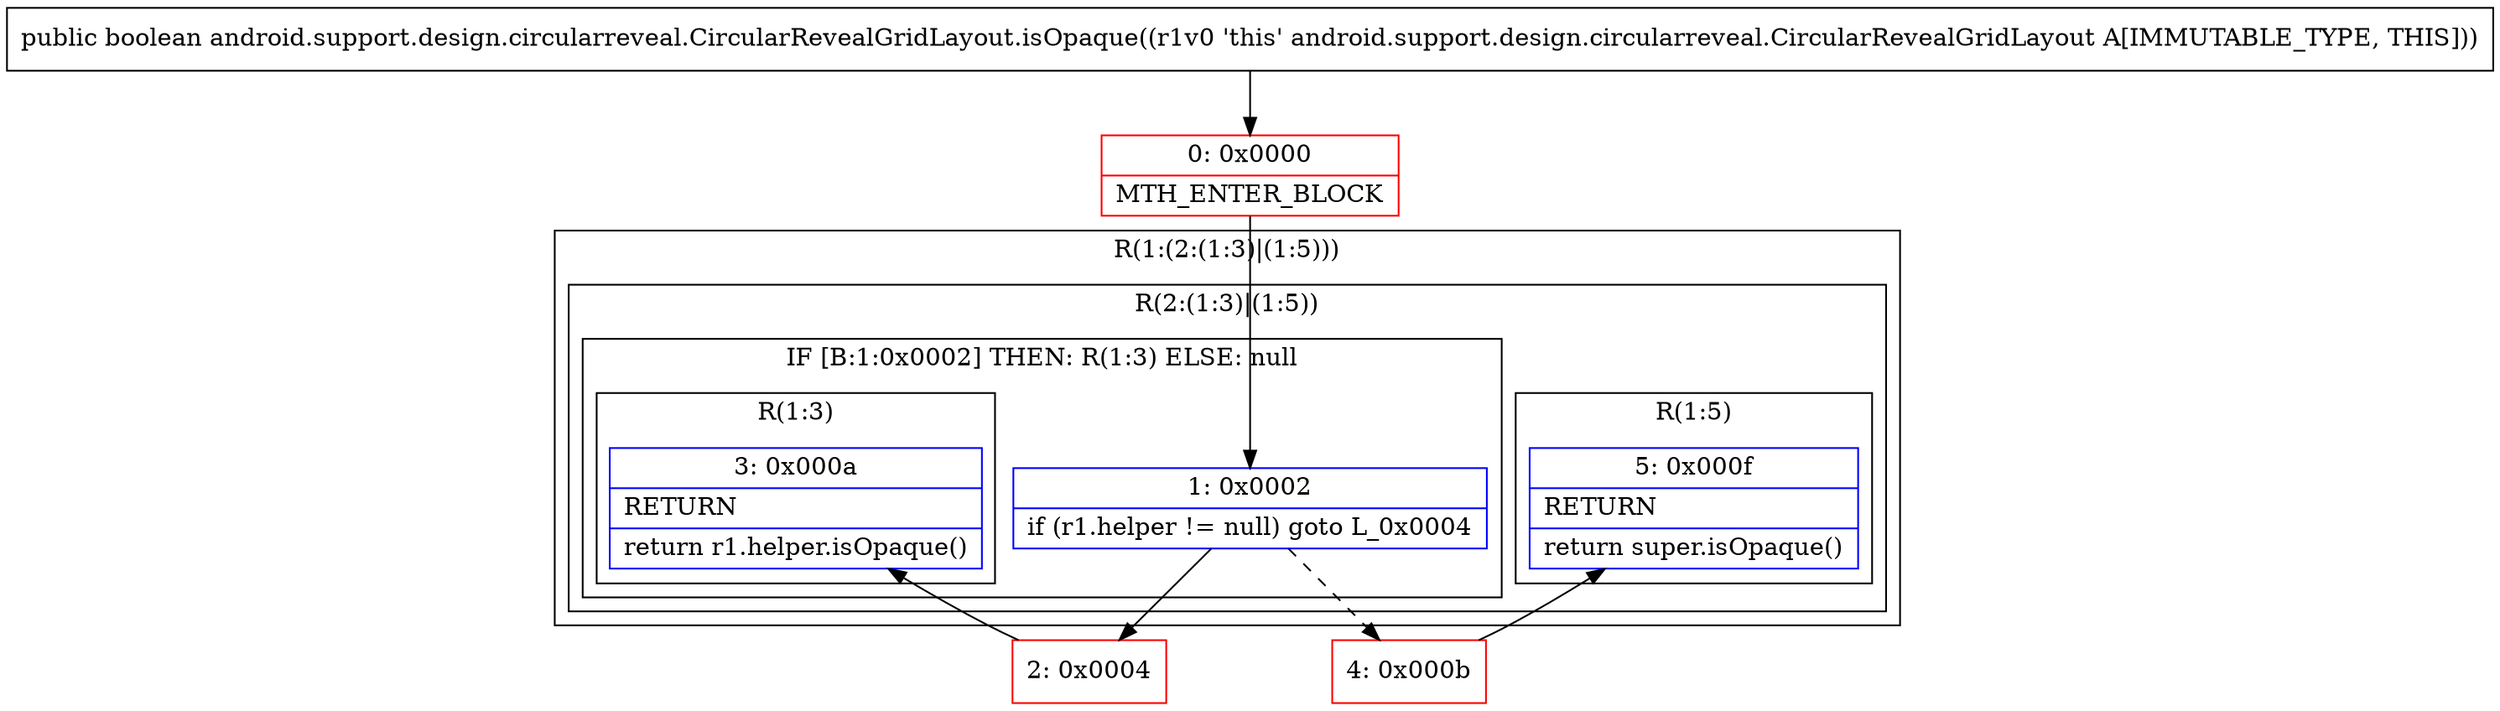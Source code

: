 digraph "CFG forandroid.support.design.circularreveal.CircularRevealGridLayout.isOpaque()Z" {
subgraph cluster_Region_550569394 {
label = "R(1:(2:(1:3)|(1:5)))";
node [shape=record,color=blue];
subgraph cluster_Region_1154182282 {
label = "R(2:(1:3)|(1:5))";
node [shape=record,color=blue];
subgraph cluster_IfRegion_54160852 {
label = "IF [B:1:0x0002] THEN: R(1:3) ELSE: null";
node [shape=record,color=blue];
Node_1 [shape=record,label="{1\:\ 0x0002|if (r1.helper != null) goto L_0x0004\l}"];
subgraph cluster_Region_1564322165 {
label = "R(1:3)";
node [shape=record,color=blue];
Node_3 [shape=record,label="{3\:\ 0x000a|RETURN\l|return r1.helper.isOpaque()\l}"];
}
}
subgraph cluster_Region_1969867765 {
label = "R(1:5)";
node [shape=record,color=blue];
Node_5 [shape=record,label="{5\:\ 0x000f|RETURN\l|return super.isOpaque()\l}"];
}
}
}
Node_0 [shape=record,color=red,label="{0\:\ 0x0000|MTH_ENTER_BLOCK\l}"];
Node_2 [shape=record,color=red,label="{2\:\ 0x0004}"];
Node_4 [shape=record,color=red,label="{4\:\ 0x000b}"];
MethodNode[shape=record,label="{public boolean android.support.design.circularreveal.CircularRevealGridLayout.isOpaque((r1v0 'this' android.support.design.circularreveal.CircularRevealGridLayout A[IMMUTABLE_TYPE, THIS])) }"];
MethodNode -> Node_0;
Node_1 -> Node_2;
Node_1 -> Node_4[style=dashed];
Node_0 -> Node_1;
Node_2 -> Node_3;
Node_4 -> Node_5;
}

